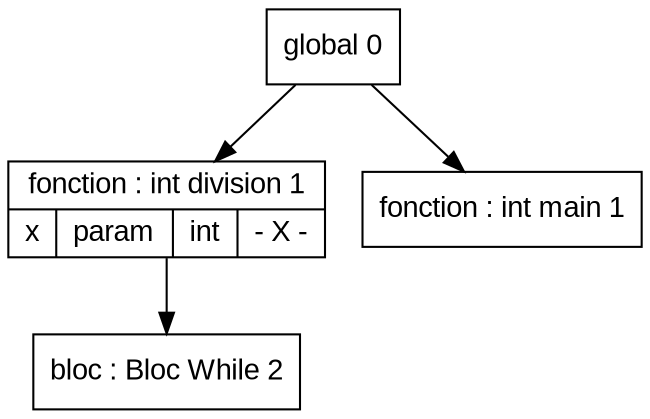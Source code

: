 digraph "tds"{

	node [fontname="Arial"];

	N2 [shape=record label="{ bloc : Bloc While  2
	}"];

	N1 [shape=record label="{ fonction : int division 1
	| { x | param | int | - X - }
	}"];

	N3 [shape=record label="{ fonction : int main 1
	}"];

	N0 [shape=record label="{ global 0
	}"];


	N0 -> N1; 
	N1 -> N2; 
	N0 -> N3; 
}
